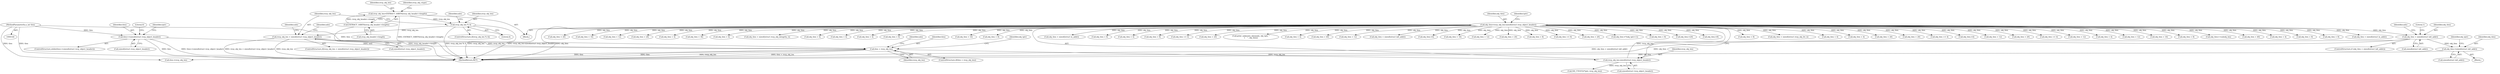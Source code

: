 digraph "0_tcpdump_289c672020280529fd382f3502efab7100d638ec@API" {
"1000712" [label="(Call,obj_tlen-=sizeof(struct in6_addr))"];
"1000695" [label="(Call,obj_tlen < sizeof(struct in6_addr))"];
"1000320" [label="(Call,obj_tlen=rsvp_obj_len-sizeof(struct rsvp_object_header))"];
"1000322" [label="(Call,rsvp_obj_len-sizeof(struct rsvp_object_header))"];
"1000301" [label="(Call,tlen < rsvp_obj_len)"];
"1000172" [label="(Call,tlen>=sizeof(struct rsvp_object_header))"];
"1000150" [label="(MethodParameterIn,u_int tlen)"];
"1000215" [label="(Call,rsvp_obj_len < sizeof(struct rsvp_object_header))"];
"1000199" [label="(Call,rsvp_obj_len % 4)"];
"1000187" [label="(Call,rsvp_obj_len=EXTRACT_16BITS(rsvp_obj_header->length))"];
"1000189" [label="(Call,EXTRACT_16BITS(rsvp_obj_header->length))"];
"1000714" [label="(Call,sizeof(struct in6_addr))"];
"1002236" [label="(Call,obj_tlen < 20)"];
"1000717" [label="(Identifier,obj_tptr)"];
"1000349" [label="(Call,obj_tlen < 8)"];
"1002583" [label="(Call,obj_tlen >= 8)"];
"1002176" [label="(Call,obj_tlen < 20)"];
"1000315" [label="(Identifier,obj_tptr)"];
"1001477" [label="(Call,obj_tlen-=*(obj_tptr+1))"];
"1000301" [label="(Call,tlen < rsvp_obj_len)"];
"1003384" [label="(Literal,0)"];
"1000696" [label="(Identifier,obj_tlen)"];
"1000695" [label="(Call,obj_tlen < sizeof(struct in6_addr))"];
"1001918" [label="(Call,obj_tlen < 8)"];
"1000664" [label="(Block,)"];
"1000217" [label="(Call,sizeof(struct rsvp_object_header))"];
"1003380" [label="(Call,tlen-=rsvp_obj_len)"];
"1002801" [label="(Call,obj_tlen-=20)"];
"1002731" [label="(Call,obj_tlen-=8)"];
"1000867" [label="(Call,obj_tlen < 8)"];
"1002398" [label="(Call,obj_tlen < sizeof(struct rsvp_obj_frr_t))"];
"1000179" [label="(Identifier,tptr)"];
"1000176" [label="(Block,)"];
"1000328" [label="(Call,ND_TTEST2(*tptr, rsvp_obj_len))"];
"1003286" [label="(Call,obj_tlen < 4)"];
"1001239" [label="(Call,obj_tlen < 4)"];
"1002206" [label="(Call,obj_tlen < 20)"];
"1000897" [label="(Call,obj_tlen < 20)"];
"1000321" [label="(Identifier,obj_tlen)"];
"1001311" [label="(Call,obj_tlen >= 4)"];
"1000215" [label="(Call,rsvp_obj_len < sizeof(struct rsvp_object_header))"];
"1000205" [label="(Identifier,ndo)"];
"1003240" [label="(Call,obj_tlen-=4)"];
"1000171" [label="(ControlStructure,while(tlen>=sizeof(struct rsvp_object_header)))"];
"1000323" [label="(Identifier,rsvp_obj_len)"];
"1000189" [label="(Call,EXTRACT_16BITS(rsvp_obj_header->length))"];
"1000520" [label="(Call,obj_tlen < 12)"];
"1000712" [label="(Call,obj_tlen-=sizeof(struct in6_addr))"];
"1002741" [label="(Call,obj_tlen < 20)"];
"1000216" [label="(Identifier,rsvp_obj_len)"];
"1001052" [label="(Call,obj_tlen >= 4)"];
"1000200" [label="(Identifier,rsvp_obj_len)"];
"1000557" [label="(Call,obj_tlen < 12)"];
"1001996" [label="(Call,obj_tlen < 4)"];
"1001079" [label="(Call,obj_tlen < 12)"];
"1002339" [label="(Call,obj_tlen < 16)"];
"1002934" [label="(Call,obj_tlen < 8)"];
"1001896" [label="(Call,obj_tlen+=subobj_len)"];
"1002266" [label="(Call,obj_tlen < 40)"];
"1001578" [label="(Call,obj_tlen < 4)"];
"1000330" [label="(Identifier,tptr)"];
"1002651" [label="(Call,obj_tlen < 8)"];
"1001502" [label="(Call,obj_tlen < 8)"];
"1000602" [label="(Call,obj_tlen < sizeof(struct in_addr))"];
"1001954" [label="(Call,obj_tlen < 20)"];
"1003311" [label="(Call,obj_tlen < 16)"];
"1000781" [label="(Call,obj_tlen < 12)"];
"1000222" [label="(Identifier,ndo)"];
"1000303" [label="(Identifier,rsvp_obj_len)"];
"1000485" [label="(Call,obj_tlen < 26)"];
"1002031" [label="(Call,obj_tlen < 4)"];
"1000190" [label="(Call,rsvp_obj_header->length)"];
"1000449" [label="(Call,obj_tlen < 36)"];
"1002819" [label="(Call,obj_tlen < 4)"];
"1002995" [label="(Call,obj_tlen < sizeof(struct rsvp_obj_integrity_t))"];
"1000320" [label="(Call,obj_tlen=rsvp_obj_len-sizeof(struct rsvp_object_header))"];
"1000300" [label="(ControlStructure,if(tlen < rsvp_obj_len))"];
"1000826" [label="(Call,obj_tlen < 4)"];
"1001685" [label="(Call,obj_tlen < 4)"];
"1000713" [label="(Identifier,obj_tlen)"];
"1000757" [label="(Call,obj_tlen < 4)"];
"1000704" [label="(Identifier,ndo)"];
"1000174" [label="(Call,sizeof(struct rsvp_object_header))"];
"1001540" [label="(Call,obj_tlen < 8)"];
"1000150" [label="(MethodParameterIn,u_int tlen)"];
"1002491" [label="(Call,obj_tlen < 16)"];
"1000697" [label="(Call,sizeof(struct in6_addr))"];
"1002309" [label="(Call,obj_tlen < 8)"];
"1000324" [label="(Call,sizeof(struct rsvp_object_header))"];
"1000667" [label="(Call,obj_tlen < sizeof(struct in_addr))"];
"1000188" [label="(Identifier,rsvp_obj_len)"];
"1000307" [label="(Identifier,ndo)"];
"1002146" [label="(Call,obj_tlen < 8)"];
"1000198" [label="(ControlStructure,if(rsvp_obj_len % 4))"];
"1003409" [label="(MethodReturn,RET)"];
"1000194" [label="(Identifier,rsvp_obj_ctype)"];
"1003138" [label="(Call,obj_tlen < 4)"];
"1000694" [label="(ControlStructure,if (obj_tlen < sizeof(struct in6_addr)))"];
"1000701" [label="(Literal,1)"];
"1000970" [label="(Call,obj_tlen < 8)"];
"1000735" [label="(Call,obj_tlen >= 4)"];
"1000214" [label="(ControlStructure,if(rsvp_obj_len < sizeof(struct rsvp_object_header)))"];
"1000396" [label="(Call,obj_tlen < 20)"];
"1003350" [label="(Call,print_unknown_data(ndo, obj_tptr, \"\n\t    \", obj_tlen))"];
"1003174" [label="(Call,obj_tlen < 4)"];
"1000187" [label="(Call,rsvp_obj_len=EXTRACT_16BITS(rsvp_obj_header->length))"];
"1000927" [label="(Call,obj_tlen < 40)"];
"1001162" [label="(Call,obj_tlen < 12)"];
"1000630" [label="(Call,obj_tlen < sizeof(struct in6_addr))"];
"1002632" [label="(Call,obj_tlen-=4)"];
"1000322" [label="(Call,rsvp_obj_len-sizeof(struct rsvp_object_header))"];
"1001000" [label="(Call,obj_tlen < 16)"];
"1000238" [label="(Identifier,ndo)"];
"1000201" [label="(Literal,4)"];
"1003210" [label="(Call,obj_tlen < 12)"];
"1000173" [label="(Identifier,tlen)"];
"1000172" [label="(Call,tlen>=sizeof(struct rsvp_object_header))"];
"1000199" [label="(Call,rsvp_obj_len % 4)"];
"1000302" [label="(Identifier,tlen)"];
"1000712" -> "1000664"  [label="AST: "];
"1000712" -> "1000714"  [label="CFG: "];
"1000713" -> "1000712"  [label="AST: "];
"1000714" -> "1000712"  [label="AST: "];
"1000717" -> "1000712"  [label="CFG: "];
"1000712" -> "1003409"  [label="DDG: obj_tlen"];
"1000695" -> "1000712"  [label="DDG: obj_tlen"];
"1000695" -> "1000694"  [label="AST: "];
"1000695" -> "1000697"  [label="CFG: "];
"1000696" -> "1000695"  [label="AST: "];
"1000697" -> "1000695"  [label="AST: "];
"1000701" -> "1000695"  [label="CFG: "];
"1000704" -> "1000695"  [label="CFG: "];
"1000695" -> "1003409"  [label="DDG: obj_tlen < sizeof(struct in6_addr)"];
"1000695" -> "1003409"  [label="DDG: obj_tlen"];
"1000320" -> "1000695"  [label="DDG: obj_tlen"];
"1000320" -> "1000176"  [label="AST: "];
"1000320" -> "1000322"  [label="CFG: "];
"1000321" -> "1000320"  [label="AST: "];
"1000322" -> "1000320"  [label="AST: "];
"1000330" -> "1000320"  [label="CFG: "];
"1000320" -> "1003409"  [label="DDG: rsvp_obj_len-sizeof(struct rsvp_object_header)"];
"1000320" -> "1003409"  [label="DDG: obj_tlen"];
"1000322" -> "1000320"  [label="DDG: rsvp_obj_len"];
"1000320" -> "1000349"  [label="DDG: obj_tlen"];
"1000320" -> "1000396"  [label="DDG: obj_tlen"];
"1000320" -> "1000449"  [label="DDG: obj_tlen"];
"1000320" -> "1000485"  [label="DDG: obj_tlen"];
"1000320" -> "1000520"  [label="DDG: obj_tlen"];
"1000320" -> "1000557"  [label="DDG: obj_tlen"];
"1000320" -> "1000602"  [label="DDG: obj_tlen"];
"1000320" -> "1000630"  [label="DDG: obj_tlen"];
"1000320" -> "1000667"  [label="DDG: obj_tlen"];
"1000320" -> "1000735"  [label="DDG: obj_tlen"];
"1000320" -> "1000757"  [label="DDG: obj_tlen"];
"1000320" -> "1000781"  [label="DDG: obj_tlen"];
"1000320" -> "1000826"  [label="DDG: obj_tlen"];
"1000320" -> "1000867"  [label="DDG: obj_tlen"];
"1000320" -> "1000897"  [label="DDG: obj_tlen"];
"1000320" -> "1000927"  [label="DDG: obj_tlen"];
"1000320" -> "1000970"  [label="DDG: obj_tlen"];
"1000320" -> "1001000"  [label="DDG: obj_tlen"];
"1000320" -> "1001052"  [label="DDG: obj_tlen"];
"1000320" -> "1001079"  [label="DDG: obj_tlen"];
"1000320" -> "1001162"  [label="DDG: obj_tlen"];
"1000320" -> "1001239"  [label="DDG: obj_tlen"];
"1000320" -> "1001311"  [label="DDG: obj_tlen"];
"1000320" -> "1001477"  [label="DDG: obj_tlen"];
"1000320" -> "1001502"  [label="DDG: obj_tlen"];
"1000320" -> "1001540"  [label="DDG: obj_tlen"];
"1000320" -> "1001578"  [label="DDG: obj_tlen"];
"1000320" -> "1001685"  [label="DDG: obj_tlen"];
"1000320" -> "1001896"  [label="DDG: obj_tlen"];
"1000320" -> "1001918"  [label="DDG: obj_tlen"];
"1000320" -> "1001954"  [label="DDG: obj_tlen"];
"1000320" -> "1001996"  [label="DDG: obj_tlen"];
"1000320" -> "1002031"  [label="DDG: obj_tlen"];
"1000320" -> "1002146"  [label="DDG: obj_tlen"];
"1000320" -> "1002176"  [label="DDG: obj_tlen"];
"1000320" -> "1002206"  [label="DDG: obj_tlen"];
"1000320" -> "1002236"  [label="DDG: obj_tlen"];
"1000320" -> "1002266"  [label="DDG: obj_tlen"];
"1000320" -> "1002309"  [label="DDG: obj_tlen"];
"1000320" -> "1002339"  [label="DDG: obj_tlen"];
"1000320" -> "1002398"  [label="DDG: obj_tlen"];
"1000320" -> "1002491"  [label="DDG: obj_tlen"];
"1000320" -> "1002583"  [label="DDG: obj_tlen"];
"1000320" -> "1002632"  [label="DDG: obj_tlen"];
"1000320" -> "1002651"  [label="DDG: obj_tlen"];
"1000320" -> "1002731"  [label="DDG: obj_tlen"];
"1000320" -> "1002741"  [label="DDG: obj_tlen"];
"1000320" -> "1002801"  [label="DDG: obj_tlen"];
"1000320" -> "1002819"  [label="DDG: obj_tlen"];
"1000320" -> "1002934"  [label="DDG: obj_tlen"];
"1000320" -> "1002995"  [label="DDG: obj_tlen"];
"1000320" -> "1003138"  [label="DDG: obj_tlen"];
"1000320" -> "1003174"  [label="DDG: obj_tlen"];
"1000320" -> "1003210"  [label="DDG: obj_tlen"];
"1000320" -> "1003240"  [label="DDG: obj_tlen"];
"1000320" -> "1003286"  [label="DDG: obj_tlen"];
"1000320" -> "1003311"  [label="DDG: obj_tlen"];
"1000320" -> "1003350"  [label="DDG: obj_tlen"];
"1000322" -> "1000324"  [label="CFG: "];
"1000323" -> "1000322"  [label="AST: "];
"1000324" -> "1000322"  [label="AST: "];
"1000301" -> "1000322"  [label="DDG: rsvp_obj_len"];
"1000322" -> "1000328"  [label="DDG: rsvp_obj_len"];
"1000301" -> "1000300"  [label="AST: "];
"1000301" -> "1000303"  [label="CFG: "];
"1000302" -> "1000301"  [label="AST: "];
"1000303" -> "1000301"  [label="AST: "];
"1000307" -> "1000301"  [label="CFG: "];
"1000315" -> "1000301"  [label="CFG: "];
"1000301" -> "1003409"  [label="DDG: rsvp_obj_len"];
"1000301" -> "1003409"  [label="DDG: tlen < rsvp_obj_len"];
"1000301" -> "1003409"  [label="DDG: tlen"];
"1000172" -> "1000301"  [label="DDG: tlen"];
"1000150" -> "1000301"  [label="DDG: tlen"];
"1000215" -> "1000301"  [label="DDG: rsvp_obj_len"];
"1000301" -> "1003380"  [label="DDG: tlen"];
"1000172" -> "1000171"  [label="AST: "];
"1000172" -> "1000174"  [label="CFG: "];
"1000173" -> "1000172"  [label="AST: "];
"1000174" -> "1000172"  [label="AST: "];
"1000179" -> "1000172"  [label="CFG: "];
"1003384" -> "1000172"  [label="CFG: "];
"1000172" -> "1003409"  [label="DDG: tlen>=sizeof(struct rsvp_object_header)"];
"1000172" -> "1003409"  [label="DDG: tlen"];
"1000150" -> "1000172"  [label="DDG: tlen"];
"1000150" -> "1000144"  [label="AST: "];
"1000150" -> "1003409"  [label="DDG: tlen"];
"1000150" -> "1003380"  [label="DDG: tlen"];
"1000215" -> "1000214"  [label="AST: "];
"1000215" -> "1000217"  [label="CFG: "];
"1000216" -> "1000215"  [label="AST: "];
"1000217" -> "1000215"  [label="AST: "];
"1000222" -> "1000215"  [label="CFG: "];
"1000238" -> "1000215"  [label="CFG: "];
"1000215" -> "1003409"  [label="DDG: rsvp_obj_len"];
"1000215" -> "1003409"  [label="DDG: rsvp_obj_len < sizeof(struct rsvp_object_header)"];
"1000199" -> "1000215"  [label="DDG: rsvp_obj_len"];
"1000199" -> "1000198"  [label="AST: "];
"1000199" -> "1000201"  [label="CFG: "];
"1000200" -> "1000199"  [label="AST: "];
"1000201" -> "1000199"  [label="AST: "];
"1000205" -> "1000199"  [label="CFG: "];
"1000216" -> "1000199"  [label="CFG: "];
"1000199" -> "1003409"  [label="DDG: rsvp_obj_len"];
"1000199" -> "1003409"  [label="DDG: rsvp_obj_len % 4"];
"1000187" -> "1000199"  [label="DDG: rsvp_obj_len"];
"1000187" -> "1000176"  [label="AST: "];
"1000187" -> "1000189"  [label="CFG: "];
"1000188" -> "1000187"  [label="AST: "];
"1000189" -> "1000187"  [label="AST: "];
"1000194" -> "1000187"  [label="CFG: "];
"1000187" -> "1003409"  [label="DDG: EXTRACT_16BITS(rsvp_obj_header->length)"];
"1000189" -> "1000187"  [label="DDG: rsvp_obj_header->length"];
"1000189" -> "1000190"  [label="CFG: "];
"1000190" -> "1000189"  [label="AST: "];
"1000189" -> "1003409"  [label="DDG: rsvp_obj_header->length"];
}

